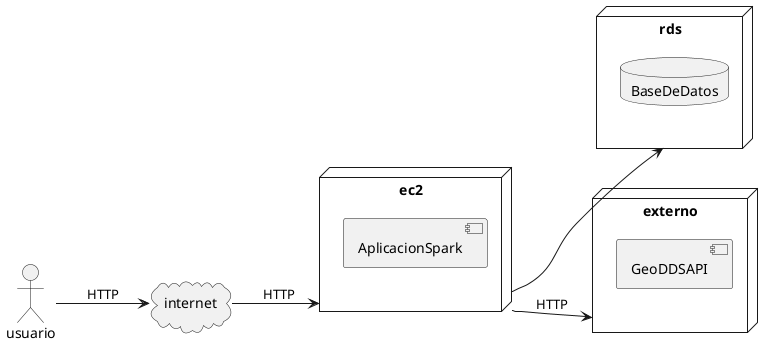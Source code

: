 @startuml despliegue
left to right direction

actor usuario
cloud internet

usuario --> internet : HTTP

node ec2 {
    component AplicacionSpark
}
node rds {
    database BaseDeDatos
}

node externo {
    component GeoDDSAPI
}

internet --> ec2 : HTTP
ec2 --> rds
ec2 --> externo : HTTP

cloud internet

@enduml